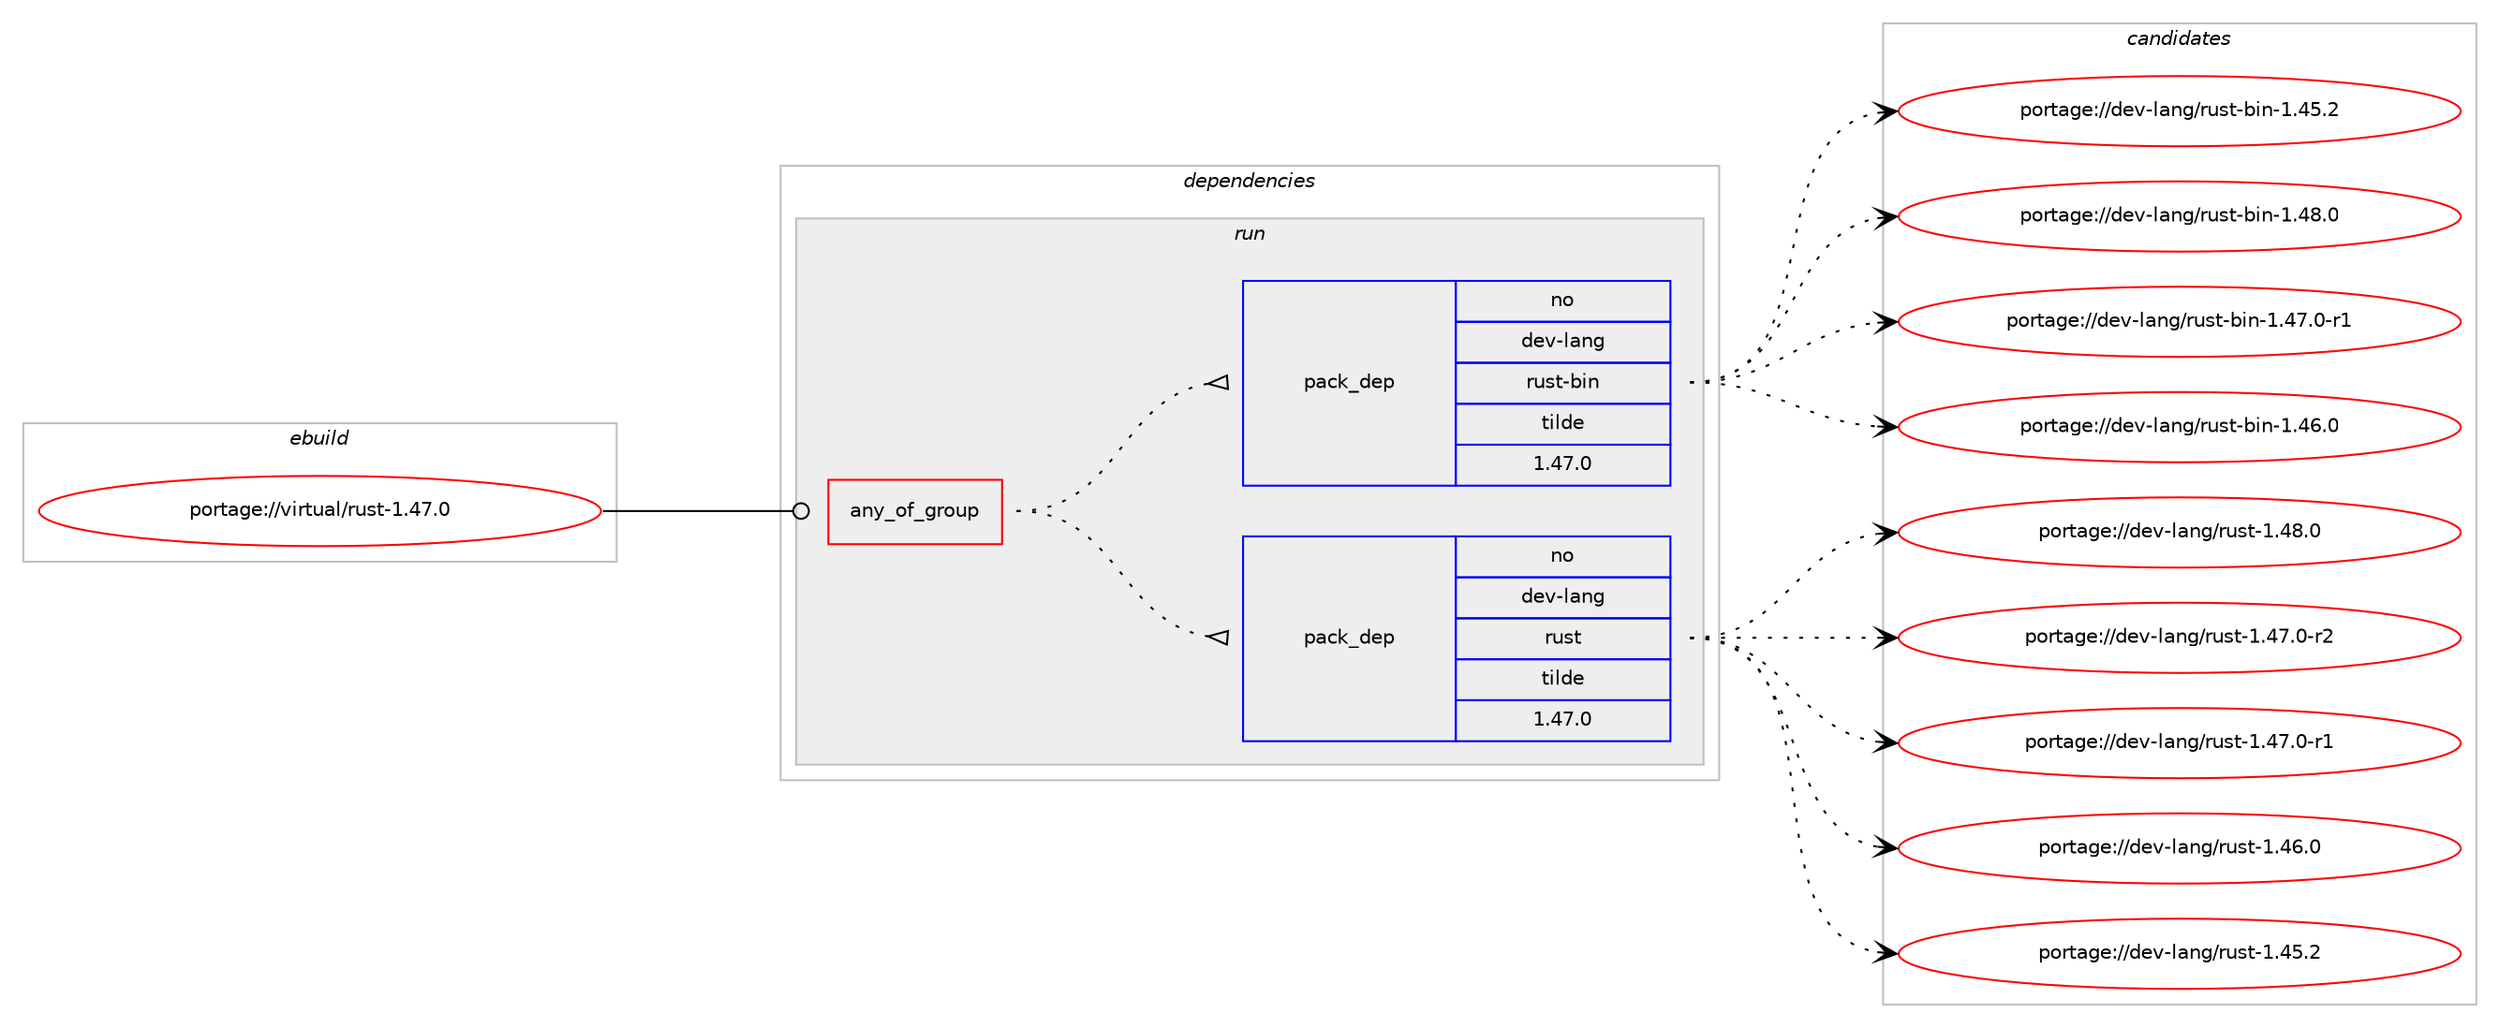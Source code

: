 digraph prolog {

# *************
# Graph options
# *************

newrank=true;
concentrate=true;
compound=true;
graph [rankdir=LR,fontname=Helvetica,fontsize=10,ranksep=1.5];#, ranksep=2.5, nodesep=0.2];
edge  [arrowhead=vee];
node  [fontname=Helvetica,fontsize=10];

# **********
# The ebuild
# **********

subgraph cluster_leftcol {
color=gray;
rank=same;
label=<<i>ebuild</i>>;
id [label="portage://virtual/rust-1.47.0", color=red, width=4, href="../virtual/rust-1.47.0.svg"];
}

# ****************
# The dependencies
# ****************

subgraph cluster_midcol {
color=gray;
label=<<i>dependencies</i>>;
subgraph cluster_compile {
fillcolor="#eeeeee";
style=filled;
label=<<i>compile</i>>;
}
subgraph cluster_compileandrun {
fillcolor="#eeeeee";
style=filled;
label=<<i>compile and run</i>>;
}
subgraph cluster_run {
fillcolor="#eeeeee";
style=filled;
label=<<i>run</i>>;
subgraph any19 {
dependency1264 [label=<<TABLE BORDER="0" CELLBORDER="1" CELLSPACING="0" CELLPADDING="4"><TR><TD CELLPADDING="10">any_of_group</TD></TR></TABLE>>, shape=none, color=red];subgraph pack1158 {
dependency1265 [label=<<TABLE BORDER="0" CELLBORDER="1" CELLSPACING="0" CELLPADDING="4" WIDTH="220"><TR><TD ROWSPAN="6" CELLPADDING="30">pack_dep</TD></TR><TR><TD WIDTH="110">no</TD></TR><TR><TD>dev-lang</TD></TR><TR><TD>rust</TD></TR><TR><TD>tilde</TD></TR><TR><TD>1.47.0</TD></TR></TABLE>>, shape=none, color=blue];
}
dependency1264:e -> dependency1265:w [weight=20,style="dotted",arrowhead="oinv"];
subgraph pack1159 {
dependency1266 [label=<<TABLE BORDER="0" CELLBORDER="1" CELLSPACING="0" CELLPADDING="4" WIDTH="220"><TR><TD ROWSPAN="6" CELLPADDING="30">pack_dep</TD></TR><TR><TD WIDTH="110">no</TD></TR><TR><TD>dev-lang</TD></TR><TR><TD>rust-bin</TD></TR><TR><TD>tilde</TD></TR><TR><TD>1.47.0</TD></TR></TABLE>>, shape=none, color=blue];
}
dependency1264:e -> dependency1266:w [weight=20,style="dotted",arrowhead="oinv"];
}
id:e -> dependency1264:w [weight=20,style="solid",arrowhead="odot"];
}
}

# **************
# The candidates
# **************

subgraph cluster_choices {
rank=same;
color=gray;
label=<<i>candidates</i>>;

subgraph choice1158 {
color=black;
nodesep=1;
choice10010111845108971101034711411711511645494652564648 [label="portage://dev-lang/rust-1.48.0", color=red, width=4,href="../dev-lang/rust-1.48.0.svg"];
choice100101118451089711010347114117115116454946525546484511450 [label="portage://dev-lang/rust-1.47.0-r2", color=red, width=4,href="../dev-lang/rust-1.47.0-r2.svg"];
choice100101118451089711010347114117115116454946525546484511449 [label="portage://dev-lang/rust-1.47.0-r1", color=red, width=4,href="../dev-lang/rust-1.47.0-r1.svg"];
choice10010111845108971101034711411711511645494652544648 [label="portage://dev-lang/rust-1.46.0", color=red, width=4,href="../dev-lang/rust-1.46.0.svg"];
choice10010111845108971101034711411711511645494652534650 [label="portage://dev-lang/rust-1.45.2", color=red, width=4,href="../dev-lang/rust-1.45.2.svg"];
dependency1265:e -> choice10010111845108971101034711411711511645494652564648:w [style=dotted,weight="100"];
dependency1265:e -> choice100101118451089711010347114117115116454946525546484511450:w [style=dotted,weight="100"];
dependency1265:e -> choice100101118451089711010347114117115116454946525546484511449:w [style=dotted,weight="100"];
dependency1265:e -> choice10010111845108971101034711411711511645494652544648:w [style=dotted,weight="100"];
dependency1265:e -> choice10010111845108971101034711411711511645494652534650:w [style=dotted,weight="100"];
}
subgraph choice1159 {
color=black;
nodesep=1;
choice100101118451089711010347114117115116459810511045494652564648 [label="portage://dev-lang/rust-bin-1.48.0", color=red, width=4,href="../dev-lang/rust-bin-1.48.0.svg"];
choice1001011184510897110103471141171151164598105110454946525546484511449 [label="portage://dev-lang/rust-bin-1.47.0-r1", color=red, width=4,href="../dev-lang/rust-bin-1.47.0-r1.svg"];
choice100101118451089711010347114117115116459810511045494652544648 [label="portage://dev-lang/rust-bin-1.46.0", color=red, width=4,href="../dev-lang/rust-bin-1.46.0.svg"];
choice100101118451089711010347114117115116459810511045494652534650 [label="portage://dev-lang/rust-bin-1.45.2", color=red, width=4,href="../dev-lang/rust-bin-1.45.2.svg"];
dependency1266:e -> choice100101118451089711010347114117115116459810511045494652564648:w [style=dotted,weight="100"];
dependency1266:e -> choice1001011184510897110103471141171151164598105110454946525546484511449:w [style=dotted,weight="100"];
dependency1266:e -> choice100101118451089711010347114117115116459810511045494652544648:w [style=dotted,weight="100"];
dependency1266:e -> choice100101118451089711010347114117115116459810511045494652534650:w [style=dotted,weight="100"];
}
}

}

